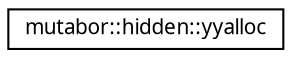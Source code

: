 digraph "Grafische Darstellung der Klassenhierarchie"
{
  edge [fontname="Sans",fontsize="10",labelfontname="Sans",labelfontsize="10"];
  node [fontname="Sans",fontsize="10",shape=record];
  rankdir="LR";
  Node0 [label="mutabor::hidden::yyalloc",height=0.2,width=0.4,color="black", fillcolor="white", style="filled",URL="$d7/ded/unionmutabor_1_1hidden_1_1yyalloc.html"];
}
